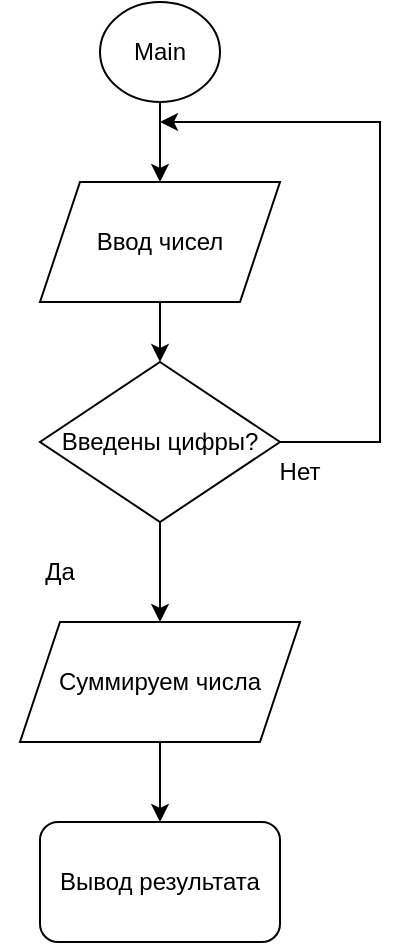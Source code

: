 <mxfile version="20.7.4" type="device"><diagram id="-3Ojxx7YBSHDDzH0IYLY" name="Страница 1"><mxGraphModel dx="1034" dy="470" grid="1" gridSize="10" guides="1" tooltips="1" connect="1" arrows="1" fold="1" page="1" pageScale="1" pageWidth="827" pageHeight="1169" math="0" shadow="0"><root><mxCell id="0"/><mxCell id="1" parent="0"/><mxCell id="AmpKpaB52RMFoDbjwEcc-1" value="Main" style="ellipse;whiteSpace=wrap;html=1;" vertex="1" parent="1"><mxGeometry x="370" y="20" width="60" height="50" as="geometry"/></mxCell><mxCell id="AmpKpaB52RMFoDbjwEcc-2" value="Ввод чисел" style="shape=parallelogram;perimeter=parallelogramPerimeter;whiteSpace=wrap;html=1;fixedSize=1;" vertex="1" parent="1"><mxGeometry x="340" y="110" width="120" height="60" as="geometry"/></mxCell><mxCell id="AmpKpaB52RMFoDbjwEcc-3" value="" style="endArrow=classic;html=1;rounded=0;exitX=0.5;exitY=1;exitDx=0;exitDy=0;entryX=0.5;entryY=0;entryDx=0;entryDy=0;" edge="1" parent="1" source="AmpKpaB52RMFoDbjwEcc-1" target="AmpKpaB52RMFoDbjwEcc-2"><mxGeometry width="50" height="50" relative="1" as="geometry"><mxPoint x="390" y="270" as="sourcePoint"/><mxPoint x="440" y="220" as="targetPoint"/></mxGeometry></mxCell><mxCell id="AmpKpaB52RMFoDbjwEcc-4" value="Введены цифры?" style="rhombus;whiteSpace=wrap;html=1;" vertex="1" parent="1"><mxGeometry x="340" y="200" width="120" height="80" as="geometry"/></mxCell><mxCell id="AmpKpaB52RMFoDbjwEcc-5" value="" style="endArrow=classic;html=1;rounded=0;exitX=0.5;exitY=1;exitDx=0;exitDy=0;" edge="1" parent="1" source="AmpKpaB52RMFoDbjwEcc-2" target="AmpKpaB52RMFoDbjwEcc-4"><mxGeometry width="50" height="50" relative="1" as="geometry"><mxPoint x="390" y="270" as="sourcePoint"/><mxPoint x="440" y="220" as="targetPoint"/></mxGeometry></mxCell><mxCell id="AmpKpaB52RMFoDbjwEcc-6" value="" style="endArrow=classic;html=1;rounded=0;exitX=1;exitY=0.5;exitDx=0;exitDy=0;" edge="1" parent="1" source="AmpKpaB52RMFoDbjwEcc-4"><mxGeometry width="50" height="50" relative="1" as="geometry"><mxPoint x="390" y="260" as="sourcePoint"/><mxPoint x="400" y="80" as="targetPoint"/><Array as="points"><mxPoint x="510" y="240"/><mxPoint x="510" y="80"/></Array></mxGeometry></mxCell><mxCell id="AmpKpaB52RMFoDbjwEcc-7" value="Нет" style="text;html=1;strokeColor=none;fillColor=none;align=center;verticalAlign=middle;whiteSpace=wrap;rounded=0;" vertex="1" parent="1"><mxGeometry x="440" y="240" width="60" height="30" as="geometry"/></mxCell><mxCell id="AmpKpaB52RMFoDbjwEcc-8" value="" style="endArrow=classic;html=1;rounded=0;entryX=0.5;entryY=0;entryDx=0;entryDy=0;exitX=0.5;exitY=1;exitDx=0;exitDy=0;" edge="1" parent="1" source="AmpKpaB52RMFoDbjwEcc-4" target="AmpKpaB52RMFoDbjwEcc-10"><mxGeometry width="50" height="50" relative="1" as="geometry"><mxPoint x="400" y="330" as="sourcePoint"/><mxPoint x="400" y="380" as="targetPoint"/></mxGeometry></mxCell><mxCell id="AmpKpaB52RMFoDbjwEcc-9" value="Да" style="text;html=1;strokeColor=none;fillColor=none;align=center;verticalAlign=middle;whiteSpace=wrap;rounded=0;" vertex="1" parent="1"><mxGeometry x="320" y="290" width="60" height="30" as="geometry"/></mxCell><mxCell id="AmpKpaB52RMFoDbjwEcc-10" value="Суммируем числа" style="shape=parallelogram;perimeter=parallelogramPerimeter;whiteSpace=wrap;html=1;fixedSize=1;" vertex="1" parent="1"><mxGeometry x="330" y="330" width="140" height="60" as="geometry"/></mxCell><mxCell id="AmpKpaB52RMFoDbjwEcc-12" value="" style="endArrow=classic;html=1;rounded=0;exitX=0.5;exitY=1;exitDx=0;exitDy=0;entryX=0.5;entryY=0;entryDx=0;entryDy=0;" edge="1" parent="1" source="AmpKpaB52RMFoDbjwEcc-10" target="AmpKpaB52RMFoDbjwEcc-13"><mxGeometry width="50" height="50" relative="1" as="geometry"><mxPoint x="390" y="490" as="sourcePoint"/><mxPoint x="400" y="470" as="targetPoint"/></mxGeometry></mxCell><mxCell id="AmpKpaB52RMFoDbjwEcc-13" value="Вывод результата" style="rounded=1;whiteSpace=wrap;html=1;" vertex="1" parent="1"><mxGeometry x="340" y="430" width="120" height="60" as="geometry"/></mxCell></root></mxGraphModel></diagram></mxfile>